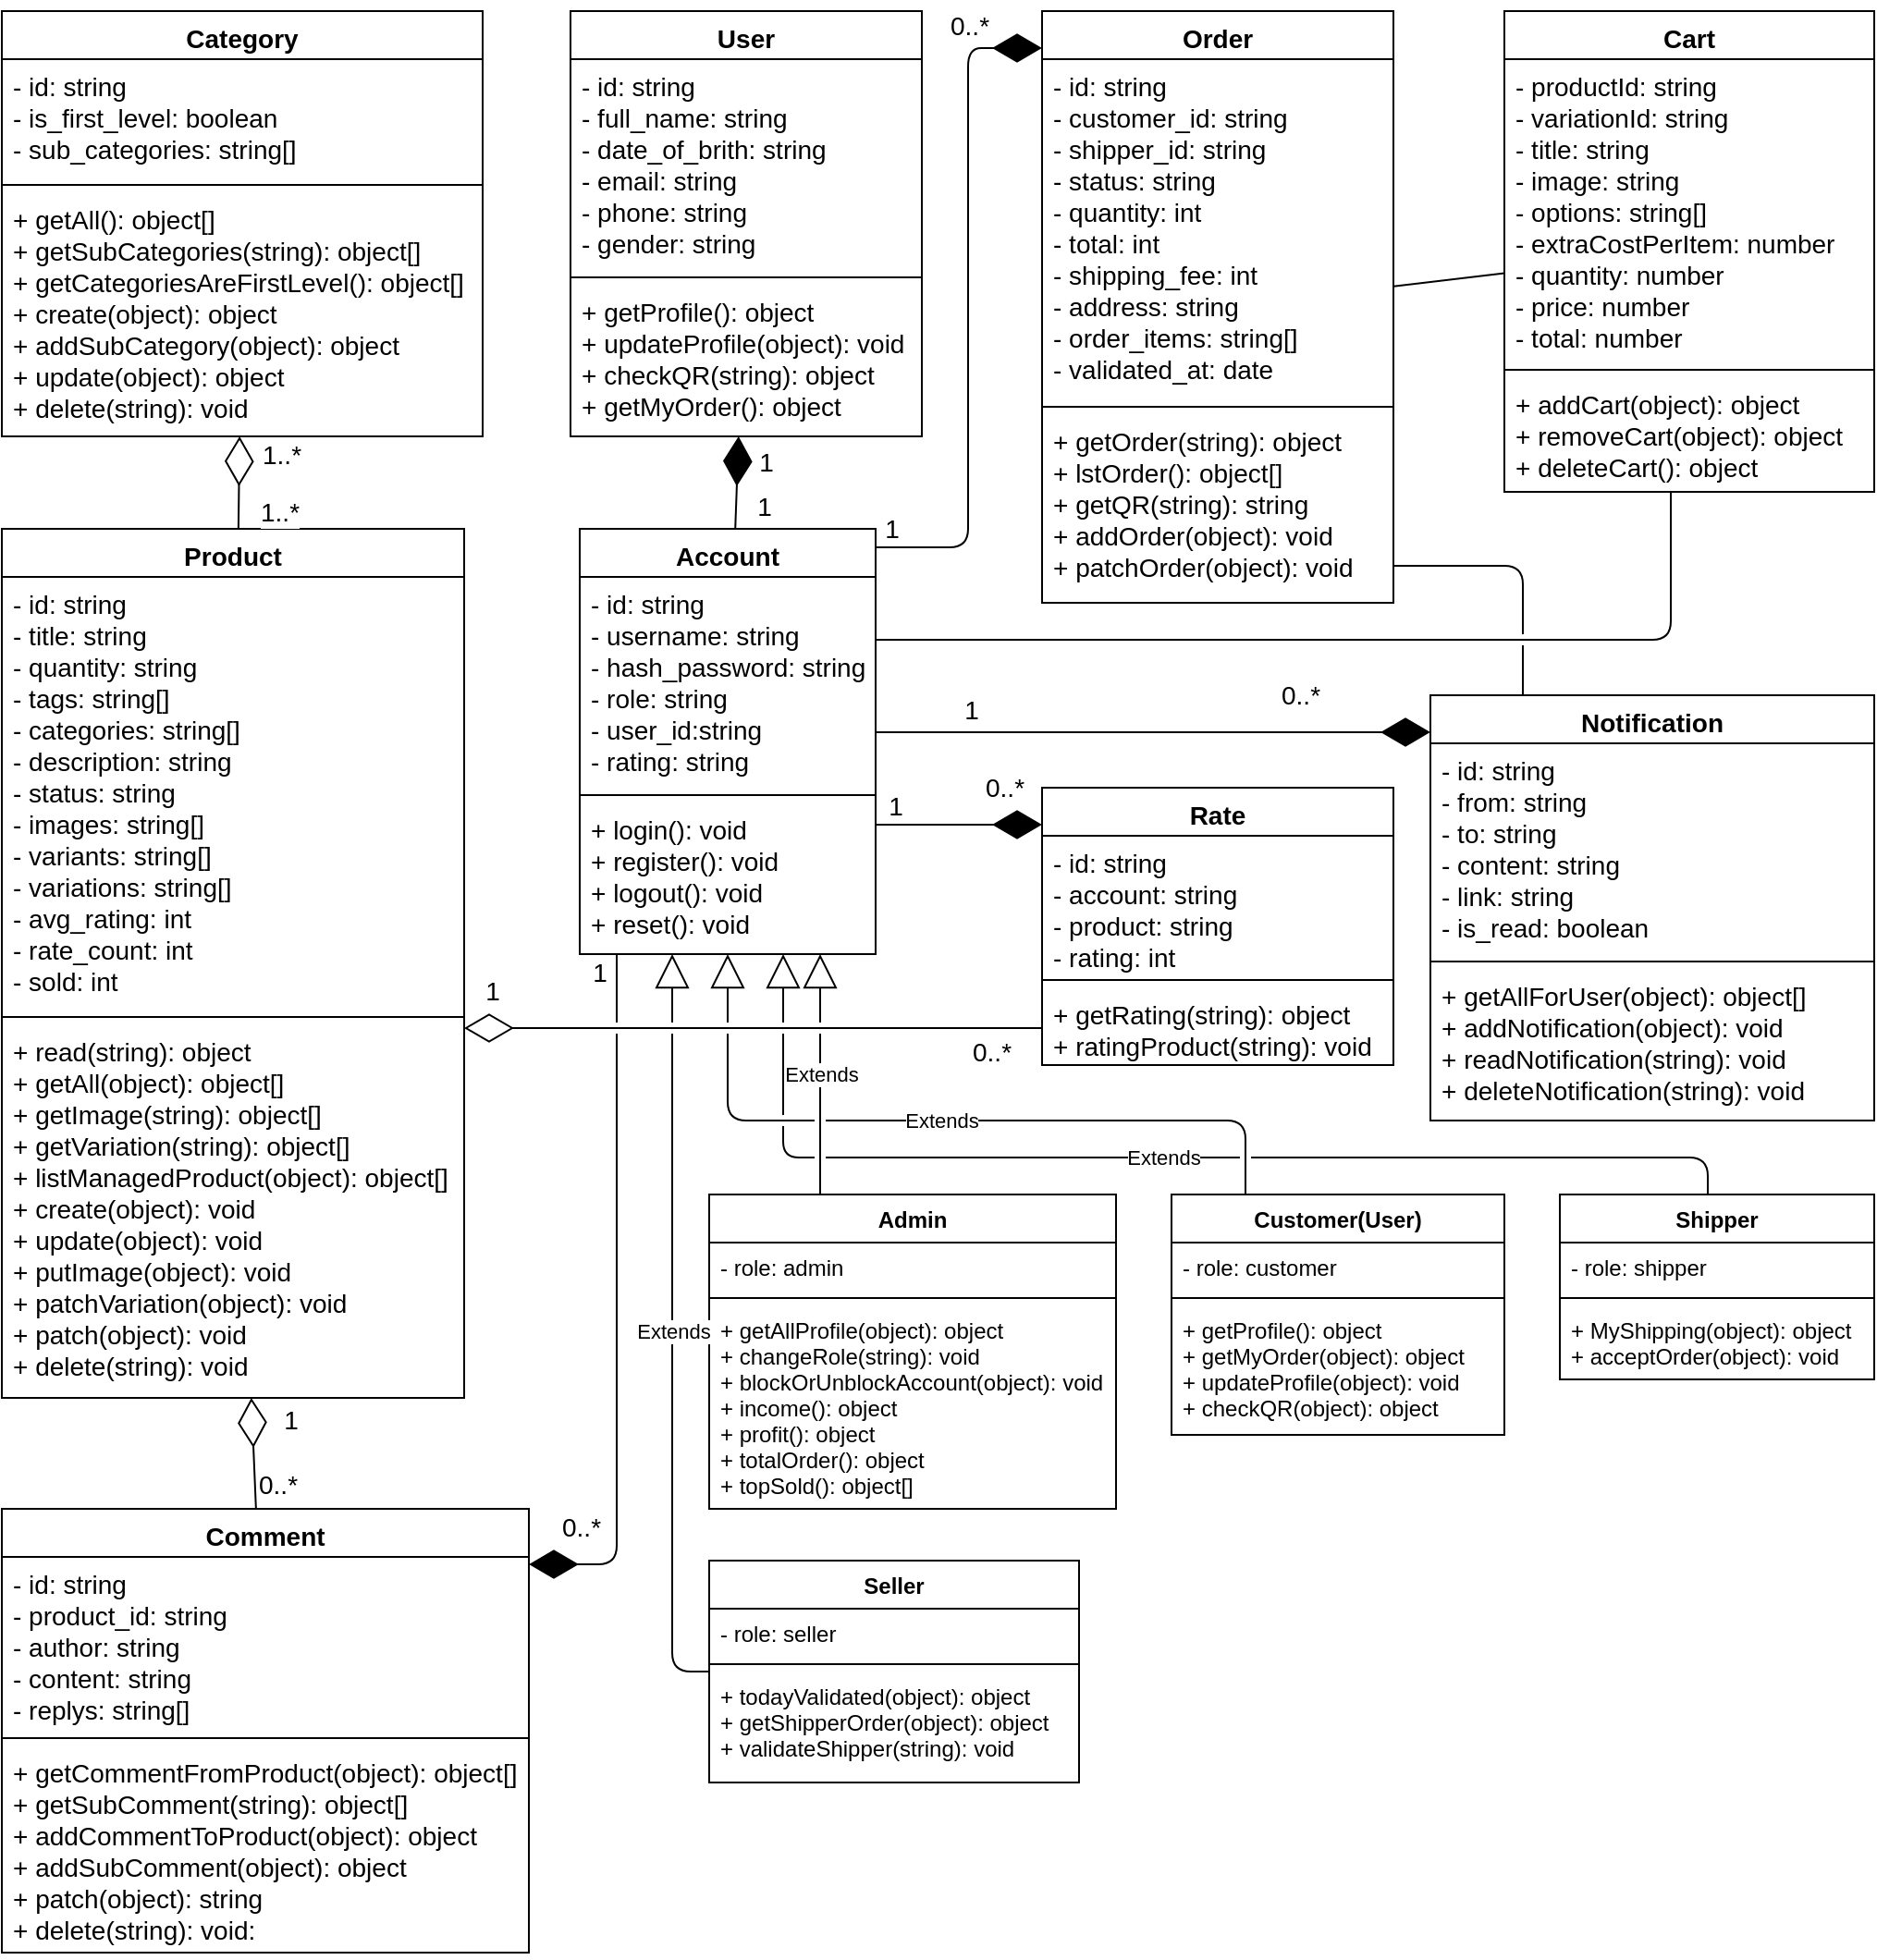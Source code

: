 <mxfile>
    <diagram id="KChLug5MMB1W8gs2aJQ6" name="Page-1">
        <mxGraphModel dx="2490" dy="2216" grid="0" gridSize="10" guides="1" tooltips="1" connect="1" arrows="1" fold="1" page="1" pageScale="1" pageWidth="850" pageHeight="1100" math="0" shadow="0">
            <root>
                <mxCell id="0"/>
                <mxCell id="1" parent="0"/>
                <mxCell id="28" style="edgeStyle=orthogonalEdgeStyle;html=1;fontSize=14;endArrow=none;endFill=0;jumpStyle=none;" parent="1" source="2" target="15" edge="1">
                    <mxGeometry relative="1" as="geometry">
                        <Array as="points">
                            <mxPoint x="503.5" y="-262"/>
                        </Array>
                    </mxGeometry>
                </mxCell>
                <mxCell id="2" value="Account" style="swimlane;fontStyle=1;align=center;verticalAlign=top;childLayout=stackLayout;horizontal=1;startSize=26;horizontalStack=0;resizeParent=1;resizeParentMax=0;resizeLast=0;collapsible=1;marginBottom=0;fontSize=14;" parent="1" vertex="1">
                    <mxGeometry x="-86.5" y="-322" width="160" height="230" as="geometry"/>
                </mxCell>
                <mxCell id="3" value="- id: string&#10;- username: string&#10;- hash_password: string&#10;- role: string&#10;- user_id:string&#10;- rating: string   " style="text;strokeColor=none;fillColor=none;align=left;verticalAlign=top;spacingLeft=4;spacingRight=4;overflow=hidden;rotatable=0;points=[[0,0.5],[1,0.5]];portConstraint=eastwest;fontSize=14;" parent="2" vertex="1">
                    <mxGeometry y="26" width="160" height="114" as="geometry"/>
                </mxCell>
                <mxCell id="4" value="" style="line;strokeWidth=1;fillColor=none;align=left;verticalAlign=middle;spacingTop=-1;spacingLeft=3;spacingRight=3;rotatable=0;labelPosition=right;points=[];portConstraint=eastwest;" parent="2" vertex="1">
                    <mxGeometry y="140" width="160" height="8" as="geometry"/>
                </mxCell>
                <mxCell id="5" value="+ login(): void&#10;+ register(): void&#10;+ logout(): void&#10;+ reset(): void" style="text;strokeColor=none;fillColor=none;align=left;verticalAlign=top;spacingLeft=4;spacingRight=4;overflow=hidden;rotatable=0;points=[[0,0.5],[1,0.5]];portConstraint=eastwest;fontSize=14;" parent="2" vertex="1">
                    <mxGeometry y="148" width="160" height="82" as="geometry"/>
                </mxCell>
                <mxCell id="10" value="User" style="swimlane;fontStyle=1;align=center;verticalAlign=top;childLayout=stackLayout;horizontal=1;startSize=26;horizontalStack=0;resizeParent=1;resizeParentMax=0;resizeLast=0;collapsible=1;marginBottom=0;fontSize=14;" parent="1" vertex="1">
                    <mxGeometry x="-91.5" y="-602" width="190" height="230" as="geometry"/>
                </mxCell>
                <mxCell id="11" value="- id: string&#10;- full_name: string&#10;- date_of_brith: string&#10;- email: string&#10;- phone: string&#10;- gender: string" style="text;strokeColor=none;fillColor=none;align=left;verticalAlign=top;spacingLeft=4;spacingRight=4;overflow=hidden;rotatable=0;points=[[0,0.5],[1,0.5]];portConstraint=eastwest;fontSize=14;" parent="10" vertex="1">
                    <mxGeometry y="26" width="190" height="114" as="geometry"/>
                </mxCell>
                <mxCell id="12" value="" style="line;strokeWidth=1;fillColor=none;align=left;verticalAlign=middle;spacingTop=-1;spacingLeft=3;spacingRight=3;rotatable=0;labelPosition=right;points=[];portConstraint=eastwest;fontSize=14;" parent="10" vertex="1">
                    <mxGeometry y="140" width="190" height="8" as="geometry"/>
                </mxCell>
                <mxCell id="13" value="+ getProfile(): object&#10;+ updateProfile(object): void&#10;+ checkQR(string): object&#10;+ getMyOrder(): object" style="text;strokeColor=none;fillColor=none;align=left;verticalAlign=top;spacingLeft=4;spacingRight=4;overflow=hidden;rotatable=0;points=[[0,0.5],[1,0.5]];portConstraint=eastwest;fontSize=14;" parent="10" vertex="1">
                    <mxGeometry y="148" width="190" height="82" as="geometry"/>
                </mxCell>
                <mxCell id="27" style="edgeStyle=none;html=1;fontSize=14;endArrow=none;endFill=0;" parent="1" source="15" target="19" edge="1">
                    <mxGeometry relative="1" as="geometry"/>
                </mxCell>
                <mxCell id="15" value="Cart" style="swimlane;fontStyle=1;align=center;verticalAlign=top;childLayout=stackLayout;horizontal=1;startSize=26;horizontalStack=0;resizeParent=1;resizeParentMax=0;resizeLast=0;collapsible=1;marginBottom=0;fontSize=14;" parent="1" vertex="1">
                    <mxGeometry x="413.5" y="-602" width="200" height="260" as="geometry"/>
                </mxCell>
                <mxCell id="16" value="- productId: string&#10;- variationId: string&#10;- title: string&#10;- image: string&#10;- options: string[]&#10;- extraCostPerItem: number&#10;- quantity: number&#10;- price: number&#10;- total: number" style="text;strokeColor=none;fillColor=none;align=left;verticalAlign=top;spacingLeft=4;spacingRight=4;overflow=hidden;rotatable=0;points=[[0,0.5],[1,0.5]];portConstraint=eastwest;fontSize=14;" parent="15" vertex="1">
                    <mxGeometry y="26" width="200" height="164" as="geometry"/>
                </mxCell>
                <mxCell id="17" value="" style="line;strokeWidth=1;fillColor=none;align=left;verticalAlign=middle;spacingTop=-1;spacingLeft=3;spacingRight=3;rotatable=0;labelPosition=right;points=[];portConstraint=eastwest;fontSize=14;" parent="15" vertex="1">
                    <mxGeometry y="190" width="200" height="8" as="geometry"/>
                </mxCell>
                <mxCell id="18" value="+ addCart(object): object&#10;+ removeCart(object): object&#10;+ deleteCart(): object" style="text;strokeColor=none;fillColor=none;align=left;verticalAlign=top;spacingLeft=4;spacingRight=4;overflow=hidden;rotatable=0;points=[[0,0.5],[1,0.5]];portConstraint=eastwest;fontSize=14;" parent="15" vertex="1">
                    <mxGeometry y="198" width="200" height="62" as="geometry"/>
                </mxCell>
                <mxCell id="80" style="edgeStyle=orthogonalEdgeStyle;html=1;fontSize=14;startArrow=none;startFill=0;endArrow=none;endFill=0;jumpStyle=gap;" parent="1" source="19" target="48" edge="1">
                    <mxGeometry relative="1" as="geometry">
                        <Array as="points">
                            <mxPoint x="423.5" y="-302"/>
                        </Array>
                    </mxGeometry>
                </mxCell>
                <mxCell id="19" value="Order" style="swimlane;fontStyle=1;align=center;verticalAlign=top;childLayout=stackLayout;horizontal=1;startSize=26;horizontalStack=0;resizeParent=1;resizeParentMax=0;resizeLast=0;collapsible=1;marginBottom=0;fontSize=14;" parent="1" vertex="1">
                    <mxGeometry x="163.5" y="-602" width="190" height="320" as="geometry"/>
                </mxCell>
                <mxCell id="20" value="- id: string&#10;- customer_id: string&#10;- shipper_id: string&#10;- status: string&#10;- quantity: int&#10;- total: int&#10;- shipping_fee: int&#10;- address: string&#10;- order_items: string[]&#10;- validated_at: date" style="text;strokeColor=none;fillColor=none;align=left;verticalAlign=top;spacingLeft=4;spacingRight=4;overflow=hidden;rotatable=0;points=[[0,0.5],[1,0.5]];portConstraint=eastwest;fontSize=14;" parent="19" vertex="1">
                    <mxGeometry y="26" width="190" height="184" as="geometry"/>
                </mxCell>
                <mxCell id="21" value="" style="line;strokeWidth=1;fillColor=none;align=left;verticalAlign=middle;spacingTop=-1;spacingLeft=3;spacingRight=3;rotatable=0;labelPosition=right;points=[];portConstraint=eastwest;fontSize=14;" parent="19" vertex="1">
                    <mxGeometry y="210" width="190" height="8" as="geometry"/>
                </mxCell>
                <mxCell id="22" value="+ getOrder(string): object&#10;+ lstOrder(): object[]&#10;+ getQR(string): string&#10;+ addOrder(object): void&#10;+ patchOrder(object): void" style="text;strokeColor=none;fillColor=none;align=left;verticalAlign=top;spacingLeft=4;spacingRight=4;overflow=hidden;rotatable=0;points=[[0,0.5],[1,0.5]];portConstraint=eastwest;fontSize=14;" parent="19" vertex="1">
                    <mxGeometry y="218" width="190" height="102" as="geometry"/>
                </mxCell>
                <mxCell id="26" value="" style="endArrow=diamondThin;endFill=1;endSize=24;html=1;fontSize=14;" parent="1" source="2" target="10" edge="1">
                    <mxGeometry width="160" relative="1" as="geometry">
                        <mxPoint x="123.5" y="-2" as="sourcePoint"/>
                        <mxPoint x="283.5" y="-2" as="targetPoint"/>
                    </mxGeometry>
                </mxCell>
                <mxCell id="75" value="1" style="edgeLabel;html=1;align=center;verticalAlign=middle;resizable=0;points=[];fontSize=14;" parent="26" vertex="1" connectable="0">
                    <mxGeometry x="0.447" y="-2" relative="1" as="geometry">
                        <mxPoint x="13" as="offset"/>
                    </mxGeometry>
                </mxCell>
                <mxCell id="76" value="1" style="edgeLabel;html=1;align=center;verticalAlign=middle;resizable=0;points=[];fontSize=14;" parent="26" vertex="1" connectable="0">
                    <mxGeometry x="-0.501" relative="1" as="geometry">
                        <mxPoint x="15" as="offset"/>
                    </mxGeometry>
                </mxCell>
                <mxCell id="30" value="" style="endArrow=diamondThin;endFill=1;endSize=24;html=1;fontSize=14;edgeStyle=orthogonalEdgeStyle;" parent="1" source="2" target="19" edge="1">
                    <mxGeometry width="160" relative="1" as="geometry">
                        <mxPoint x="133.5" y="-137" as="sourcePoint"/>
                        <mxPoint x="223.5" y="-137" as="targetPoint"/>
                        <Array as="points">
                            <mxPoint x="123.5" y="-312"/>
                            <mxPoint x="123.5" y="-582"/>
                        </Array>
                    </mxGeometry>
                </mxCell>
                <mxCell id="73" value="0..*" style="edgeLabel;html=1;align=center;verticalAlign=middle;resizable=0;points=[];fontSize=14;" parent="30" vertex="1" connectable="0">
                    <mxGeometry x="0.682" y="-1" relative="1" as="geometry">
                        <mxPoint x="-1" y="-29" as="offset"/>
                    </mxGeometry>
                </mxCell>
                <mxCell id="74" value="1" style="edgeLabel;html=1;align=center;verticalAlign=middle;resizable=0;points=[];fontSize=14;" parent="30" vertex="1" connectable="0">
                    <mxGeometry x="-0.73" relative="1" as="geometry">
                        <mxPoint x="-40" y="-10" as="offset"/>
                    </mxGeometry>
                </mxCell>
                <mxCell id="32" value="Product" style="swimlane;fontStyle=1;align=center;verticalAlign=top;childLayout=stackLayout;horizontal=1;startSize=26;horizontalStack=0;resizeParent=1;resizeParentMax=0;resizeLast=0;collapsible=1;marginBottom=0;fontSize=14;" parent="1" vertex="1">
                    <mxGeometry x="-399" y="-322" width="250" height="470" as="geometry"/>
                </mxCell>
                <mxCell id="33" value="- id: string&#10;- title: string&#10;- quantity: string&#10;- tags: string[]&#10;- categories: string[]&#10;- description: string&#10;- status: string&#10;- images: string[]&#10;- variants: string[]&#10;- variations: string[]&#10;- avg_rating: int&#10;- rate_count: int&#10;- sold: int" style="text;strokeColor=none;fillColor=none;align=left;verticalAlign=top;spacingLeft=4;spacingRight=4;overflow=hidden;rotatable=0;points=[[0,0.5],[1,0.5]];portConstraint=eastwest;fontSize=14;" parent="32" vertex="1">
                    <mxGeometry y="26" width="250" height="234" as="geometry"/>
                </mxCell>
                <mxCell id="34" value="" style="line;strokeWidth=1;fillColor=none;align=left;verticalAlign=middle;spacingTop=-1;spacingLeft=3;spacingRight=3;rotatable=0;labelPosition=right;points=[];portConstraint=eastwest;fontSize=14;" parent="32" vertex="1">
                    <mxGeometry y="260" width="250" height="8" as="geometry"/>
                </mxCell>
                <mxCell id="35" value="+ read(string): object&#10;+ getAll(object): object[]&#10;+ getImage(string): object[]&#10;+ getVariation(string): object[]&#10;+ listManagedProduct(object): object[]&#10;+ create(object): void&#10;+ update(object): void&#10;+ putImage(object): void&#10;+ patchVariation(object): void&#10;+ patch(object): void&#10;+ delete(string): void" style="text;strokeColor=none;fillColor=none;align=left;verticalAlign=top;spacingLeft=4;spacingRight=4;overflow=hidden;rotatable=0;points=[[0,0.5],[1,0.5]];portConstraint=eastwest;fontSize=14;" parent="32" vertex="1">
                    <mxGeometry y="268" width="250" height="202" as="geometry"/>
                </mxCell>
                <mxCell id="37" value="Category" style="swimlane;fontStyle=1;align=center;verticalAlign=top;childLayout=stackLayout;horizontal=1;startSize=26;horizontalStack=0;resizeParent=1;resizeParentMax=0;resizeLast=0;collapsible=1;marginBottom=0;fontSize=14;" parent="1" vertex="1">
                    <mxGeometry x="-399" y="-602" width="260" height="230" as="geometry"/>
                </mxCell>
                <mxCell id="38" value="- id: string&#10;- is_first_level: boolean&#10;- sub_categories: string[]" style="text;strokeColor=none;fillColor=none;align=left;verticalAlign=top;spacingLeft=4;spacingRight=4;overflow=hidden;rotatable=0;points=[[0,0.5],[1,0.5]];portConstraint=eastwest;fontSize=14;" parent="37" vertex="1">
                    <mxGeometry y="26" width="260" height="64" as="geometry"/>
                </mxCell>
                <mxCell id="39" value="" style="line;strokeWidth=1;fillColor=none;align=left;verticalAlign=middle;spacingTop=-1;spacingLeft=3;spacingRight=3;rotatable=0;labelPosition=right;points=[];portConstraint=eastwest;fontSize=14;" parent="37" vertex="1">
                    <mxGeometry y="90" width="260" height="8" as="geometry"/>
                </mxCell>
                <mxCell id="40" value="+ getAll(): object[]&#10;+ getSubCategories(string): object[]&#10;+ getCategoriesAreFirstLevel(): object[]&#10;+ create(object): object&#10;+ addSubCategory(object): object&#10;+ update(object): object&#10;+ delete(string): void" style="text;strokeColor=none;fillColor=none;align=left;verticalAlign=top;spacingLeft=4;spacingRight=4;overflow=hidden;rotatable=0;points=[[0,0.5],[1,0.5]];portConstraint=eastwest;fontSize=14;" parent="37" vertex="1">
                    <mxGeometry y="98" width="260" height="132" as="geometry"/>
                </mxCell>
                <mxCell id="42" value="" style="endArrow=diamondThin;endFill=0;endSize=24;html=1;fontSize=14;" parent="1" source="32" target="37" edge="1">
                    <mxGeometry width="160" relative="1" as="geometry">
                        <mxPoint x="-266.5" y="228" as="sourcePoint"/>
                        <mxPoint x="-106.5" y="228" as="targetPoint"/>
                    </mxGeometry>
                </mxCell>
                <mxCell id="77" value="1..*" style="edgeLabel;html=1;align=center;verticalAlign=middle;resizable=0;points=[];fontSize=14;" parent="42" vertex="1" connectable="0">
                    <mxGeometry x="0.59" y="-1" relative="1" as="geometry">
                        <mxPoint x="21" as="offset"/>
                    </mxGeometry>
                </mxCell>
                <mxCell id="78" value="1..*" style="edgeLabel;html=1;align=center;verticalAlign=middle;resizable=0;points=[];fontSize=14;" parent="42" vertex="1" connectable="0">
                    <mxGeometry x="-0.429" y="-1" relative="1" as="geometry">
                        <mxPoint x="21" y="5" as="offset"/>
                    </mxGeometry>
                </mxCell>
                <mxCell id="43" value="Rate" style="swimlane;fontStyle=1;align=center;verticalAlign=top;childLayout=stackLayout;horizontal=1;startSize=26;horizontalStack=0;resizeParent=1;resizeParentMax=0;resizeLast=0;collapsible=1;marginBottom=0;fontSize=14;" parent="1" vertex="1">
                    <mxGeometry x="163.5" y="-182" width="190" height="150" as="geometry"/>
                </mxCell>
                <mxCell id="44" value="- id: string&#10;- account: string&#10;- product: string&#10;- rating: int" style="text;strokeColor=none;fillColor=none;align=left;verticalAlign=top;spacingLeft=4;spacingRight=4;overflow=hidden;rotatable=0;points=[[0,0.5],[1,0.5]];portConstraint=eastwest;fontSize=14;" parent="43" vertex="1">
                    <mxGeometry y="26" width="190" height="74" as="geometry"/>
                </mxCell>
                <mxCell id="45" value="" style="line;strokeWidth=1;fillColor=none;align=left;verticalAlign=middle;spacingTop=-1;spacingLeft=3;spacingRight=3;rotatable=0;labelPosition=right;points=[];portConstraint=eastwest;fontSize=14;" parent="43" vertex="1">
                    <mxGeometry y="100" width="190" height="8" as="geometry"/>
                </mxCell>
                <mxCell id="46" value="+ getRating(string): object&#10;+ ratingProduct(string): void" style="text;strokeColor=none;fillColor=none;align=left;verticalAlign=top;spacingLeft=4;spacingRight=4;overflow=hidden;rotatable=0;points=[[0,0.5],[1,0.5]];portConstraint=eastwest;fontSize=14;" parent="43" vertex="1">
                    <mxGeometry y="108" width="190" height="42" as="geometry"/>
                </mxCell>
                <mxCell id="48" value="Notification" style="swimlane;fontStyle=1;align=center;verticalAlign=top;childLayout=stackLayout;horizontal=1;startSize=26;horizontalStack=0;resizeParent=1;resizeParentMax=0;resizeLast=0;collapsible=1;marginBottom=0;fontSize=14;" parent="1" vertex="1">
                    <mxGeometry x="373.5" y="-232" width="240" height="230" as="geometry"/>
                </mxCell>
                <mxCell id="49" value="- id: string&#10;- from: string&#10;- to: string&#10;- content: string&#10;- link: string&#10;- is_read: boolean" style="text;strokeColor=none;fillColor=none;align=left;verticalAlign=top;spacingLeft=4;spacingRight=4;overflow=hidden;rotatable=0;points=[[0,0.5],[1,0.5]];portConstraint=eastwest;fontSize=14;" parent="48" vertex="1">
                    <mxGeometry y="26" width="240" height="114" as="geometry"/>
                </mxCell>
                <mxCell id="50" value="" style="line;strokeWidth=1;fillColor=none;align=left;verticalAlign=middle;spacingTop=-1;spacingLeft=3;spacingRight=3;rotatable=0;labelPosition=right;points=[];portConstraint=eastwest;fontSize=14;" parent="48" vertex="1">
                    <mxGeometry y="140" width="240" height="8" as="geometry"/>
                </mxCell>
                <mxCell id="51" value="+ getAllForUser(object): object[]&#10;+ addNotification(object): void&#10;+ readNotification(string): void&#10;+ deleteNotification(string): void" style="text;strokeColor=none;fillColor=none;align=left;verticalAlign=top;spacingLeft=4;spacingRight=4;overflow=hidden;rotatable=0;points=[[0,0.5],[1,0.5]];portConstraint=eastwest;fontSize=14;" parent="48" vertex="1">
                    <mxGeometry y="148" width="240" height="82" as="geometry"/>
                </mxCell>
                <mxCell id="53" value="" style="endArrow=diamondThin;endFill=1;endSize=24;html=1;fontSize=14;edgeStyle=orthogonalEdgeStyle;" parent="1" source="2" target="43" edge="1">
                    <mxGeometry width="160" relative="1" as="geometry">
                        <mxPoint x="-251.5" y="-332" as="sourcePoint"/>
                        <mxPoint x="-251.5" y="-282" as="targetPoint"/>
                        <Array as="points">
                            <mxPoint x="133.5" y="-162"/>
                            <mxPoint x="133.5" y="-162"/>
                        </Array>
                    </mxGeometry>
                </mxCell>
                <mxCell id="69" value="0..*" style="edgeLabel;html=1;align=center;verticalAlign=middle;resizable=0;points=[];fontSize=14;" parent="53" vertex="1" connectable="0">
                    <mxGeometry x="0.635" y="1" relative="1" as="geometry">
                        <mxPoint x="-4" y="-19" as="offset"/>
                    </mxGeometry>
                </mxCell>
                <mxCell id="70" value="1" style="edgeLabel;html=1;align=center;verticalAlign=middle;resizable=0;points=[];fontSize=14;" parent="53" vertex="1" connectable="0">
                    <mxGeometry x="-0.612" relative="1" as="geometry">
                        <mxPoint x="-7" y="-10" as="offset"/>
                    </mxGeometry>
                </mxCell>
                <mxCell id="54" value="" style="endArrow=diamondThin;endFill=0;endSize=24;html=1;fontSize=14;edgeStyle=orthogonalEdgeStyle;" parent="1" source="43" target="32" edge="1">
                    <mxGeometry width="160" relative="1" as="geometry">
                        <mxPoint x="-251.5" y="188" as="sourcePoint"/>
                        <mxPoint x="-251.5" y="238" as="targetPoint"/>
                        <Array as="points">
                            <mxPoint x="13.5" y="-52"/>
                            <mxPoint x="13.5" y="-52"/>
                        </Array>
                    </mxGeometry>
                </mxCell>
                <mxCell id="67" value="1" style="edgeLabel;html=1;align=center;verticalAlign=middle;resizable=0;points=[];fontSize=14;" parent="54" vertex="1" connectable="0">
                    <mxGeometry x="0.622" relative="1" as="geometry">
                        <mxPoint x="-44" y="-20" as="offset"/>
                    </mxGeometry>
                </mxCell>
                <mxCell id="68" value="0..*" style="edgeLabel;html=1;align=center;verticalAlign=middle;resizable=0;points=[];fontSize=14;" parent="54" vertex="1" connectable="0">
                    <mxGeometry x="-0.528" y="1" relative="1" as="geometry">
                        <mxPoint x="46" y="12" as="offset"/>
                    </mxGeometry>
                </mxCell>
                <mxCell id="63" value="" style="endArrow=diamondThin;endFill=1;endSize=24;html=1;fontSize=14;edgeStyle=orthogonalEdgeStyle;" parent="1" source="2" target="48" edge="1">
                    <mxGeometry width="160" relative="1" as="geometry">
                        <mxPoint x="17.875" y="-82" as="sourcePoint"/>
                        <mxPoint x="29.125" y="8" as="targetPoint"/>
                        <Array as="points">
                            <mxPoint x="223.5" y="-212"/>
                            <mxPoint x="223.5" y="-212"/>
                        </Array>
                    </mxGeometry>
                </mxCell>
                <mxCell id="71" value="0..*" style="edgeLabel;html=1;align=center;verticalAlign=middle;resizable=0;points=[];fontSize=14;" parent="63" vertex="1" connectable="0">
                    <mxGeometry x="0.51" y="-2" relative="1" as="geometry">
                        <mxPoint x="3" y="-22" as="offset"/>
                    </mxGeometry>
                </mxCell>
                <mxCell id="72" value="1" style="edgeLabel;html=1;align=center;verticalAlign=middle;resizable=0;points=[];fontSize=14;" parent="63" vertex="1" connectable="0">
                    <mxGeometry x="-0.634" relative="1" as="geometry">
                        <mxPoint x="-4" y="-12" as="offset"/>
                    </mxGeometry>
                </mxCell>
                <mxCell id="81" value="Comment" style="swimlane;fontStyle=1;align=center;verticalAlign=top;childLayout=stackLayout;horizontal=1;startSize=26;horizontalStack=0;resizeParent=1;resizeParentMax=0;resizeLast=0;collapsible=1;marginBottom=0;fontSize=14;" parent="1" vertex="1">
                    <mxGeometry x="-399" y="208" width="285" height="240" as="geometry"/>
                </mxCell>
                <mxCell id="82" value="- id: string&#10;- product_id: string&#10;- author: string&#10;- content: string&#10;- replys: string[]" style="text;strokeColor=none;fillColor=none;align=left;verticalAlign=top;spacingLeft=4;spacingRight=4;overflow=hidden;rotatable=0;points=[[0,0.5],[1,0.5]];portConstraint=eastwest;fontSize=14;" parent="81" vertex="1">
                    <mxGeometry y="26" width="285" height="94" as="geometry"/>
                </mxCell>
                <mxCell id="83" value="" style="line;strokeWidth=1;fillColor=none;align=left;verticalAlign=middle;spacingTop=-1;spacingLeft=3;spacingRight=3;rotatable=0;labelPosition=right;points=[];portConstraint=eastwest;fontSize=14;" parent="81" vertex="1">
                    <mxGeometry y="120" width="285" height="8" as="geometry"/>
                </mxCell>
                <mxCell id="84" value="+ getCommentFromProduct(object): object[]&#10;+ getSubComment(string): object[]&#10;+ addCommentToProduct(object): object&#10;+ addSubComment(object): object&#10;+ patch(object): string&#10;+ delete(string): void:" style="text;strokeColor=none;fillColor=none;align=left;verticalAlign=top;spacingLeft=4;spacingRight=4;overflow=hidden;rotatable=0;points=[[0,0.5],[1,0.5]];portConstraint=eastwest;fontSize=14;" parent="81" vertex="1">
                    <mxGeometry y="128" width="285" height="112" as="geometry"/>
                </mxCell>
                <mxCell id="85" value="" style="endArrow=diamondThin;endFill=0;endSize=24;html=1;fontSize=14;" parent="1" source="81" target="32" edge="1">
                    <mxGeometry width="160" relative="1" as="geometry">
                        <mxPoint x="-66.5" y="28.714" as="sourcePoint"/>
                        <mxPoint x="-126.5" y="-5.571" as="targetPoint"/>
                    </mxGeometry>
                </mxCell>
                <mxCell id="86" value="1" style="edgeLabel;html=1;align=center;verticalAlign=middle;resizable=0;points=[];fontSize=14;" parent="85" vertex="1" connectable="0">
                    <mxGeometry x="0.622" relative="1" as="geometry">
                        <mxPoint x="20" as="offset"/>
                    </mxGeometry>
                </mxCell>
                <mxCell id="87" value="0..*" style="edgeLabel;html=1;align=center;verticalAlign=middle;resizable=0;points=[];fontSize=14;" parent="85" vertex="1" connectable="0">
                    <mxGeometry x="-0.528" y="1" relative="1" as="geometry">
                        <mxPoint x="13" y="1" as="offset"/>
                    </mxGeometry>
                </mxCell>
                <mxCell id="88" value="" style="endArrow=diamondThin;endFill=1;endSize=24;html=1;fontSize=14;edgeStyle=orthogonalEdgeStyle;jumpStyle=gap;" parent="1" source="2" target="81" edge="1">
                    <mxGeometry width="160" relative="1" as="geometry">
                        <mxPoint x="13.768" y="-82" as="sourcePoint"/>
                        <mxPoint x="21.804" y="8" as="targetPoint"/>
                        <Array as="points">
                            <mxPoint x="-66.5" y="238"/>
                        </Array>
                    </mxGeometry>
                </mxCell>
                <mxCell id="89" value="0..*" style="edgeLabel;html=1;align=center;verticalAlign=middle;resizable=0;points=[];fontSize=14;" parent="88" vertex="1" connectable="0">
                    <mxGeometry x="0.635" y="1" relative="1" as="geometry">
                        <mxPoint x="-21" y="1" as="offset"/>
                    </mxGeometry>
                </mxCell>
                <mxCell id="90" value="1" style="edgeLabel;html=1;align=center;verticalAlign=middle;resizable=0;points=[];fontSize=14;" parent="88" vertex="1" connectable="0">
                    <mxGeometry x="-0.612" relative="1" as="geometry">
                        <mxPoint x="-10" y="-63" as="offset"/>
                    </mxGeometry>
                </mxCell>
                <mxCell id="91" value="Admin" style="swimlane;fontStyle=1;align=center;verticalAlign=top;childLayout=stackLayout;horizontal=1;startSize=26;horizontalStack=0;resizeParent=1;resizeParentMax=0;resizeLast=0;collapsible=1;marginBottom=0;" parent="1" vertex="1">
                    <mxGeometry x="-16.5" y="38" width="220" height="170" as="geometry"/>
                </mxCell>
                <mxCell id="92" value="- role: admin" style="text;strokeColor=none;fillColor=none;align=left;verticalAlign=top;spacingLeft=4;spacingRight=4;overflow=hidden;rotatable=0;points=[[0,0.5],[1,0.5]];portConstraint=eastwest;" parent="91" vertex="1">
                    <mxGeometry y="26" width="220" height="26" as="geometry"/>
                </mxCell>
                <mxCell id="93" value="" style="line;strokeWidth=1;fillColor=none;align=left;verticalAlign=middle;spacingTop=-1;spacingLeft=3;spacingRight=3;rotatable=0;labelPosition=right;points=[];portConstraint=eastwest;" parent="91" vertex="1">
                    <mxGeometry y="52" width="220" height="8" as="geometry"/>
                </mxCell>
                <mxCell id="94" value="+ getAllProfile(object): object&#10;+ changeRole(string): void&#10;+ blockOrUnblockAccount(object): void&#10;+ income(): object&#10;+ profit(): object&#10;+ totalOrder(): object&#10;+ topSold(): object[]" style="text;strokeColor=none;fillColor=none;align=left;verticalAlign=top;spacingLeft=4;spacingRight=4;overflow=hidden;rotatable=0;points=[[0,0.5],[1,0.5]];portConstraint=eastwest;" parent="91" vertex="1">
                    <mxGeometry y="60" width="220" height="110" as="geometry"/>
                </mxCell>
                <mxCell id="95" value="Extends" style="endArrow=block;endSize=16;endFill=0;html=1;jumpStyle=gap;edgeStyle=orthogonalEdgeStyle;" parent="1" source="91" target="2" edge="1">
                    <mxGeometry width="160" relative="1" as="geometry">
                        <mxPoint x="-26.5" y="208" as="sourcePoint"/>
                        <mxPoint x="133.5" y="208" as="targetPoint"/>
                        <Array as="points">
                            <mxPoint x="43.5" y="-22"/>
                            <mxPoint x="43.5" y="-22"/>
                        </Array>
                    </mxGeometry>
                </mxCell>
                <mxCell id="96" value="Customer(User)" style="swimlane;fontStyle=1;align=center;verticalAlign=top;childLayout=stackLayout;horizontal=1;startSize=26;horizontalStack=0;resizeParent=1;resizeParentMax=0;resizeLast=0;collapsible=1;marginBottom=0;" parent="1" vertex="1">
                    <mxGeometry x="233.5" y="38" width="180" height="130" as="geometry"/>
                </mxCell>
                <mxCell id="97" value="- role: customer" style="text;strokeColor=none;fillColor=none;align=left;verticalAlign=top;spacingLeft=4;spacingRight=4;overflow=hidden;rotatable=0;points=[[0,0.5],[1,0.5]];portConstraint=eastwest;" parent="96" vertex="1">
                    <mxGeometry y="26" width="180" height="26" as="geometry"/>
                </mxCell>
                <mxCell id="98" value="" style="line;strokeWidth=1;fillColor=none;align=left;verticalAlign=middle;spacingTop=-1;spacingLeft=3;spacingRight=3;rotatable=0;labelPosition=right;points=[];portConstraint=eastwest;" parent="96" vertex="1">
                    <mxGeometry y="52" width="180" height="8" as="geometry"/>
                </mxCell>
                <mxCell id="99" value="+ getProfile(): object&#10;+ getMyOrder(object): object&#10;+ updateProfile(object): void&#10;+ checkQR(object): object" style="text;strokeColor=none;fillColor=none;align=left;verticalAlign=top;spacingLeft=4;spacingRight=4;overflow=hidden;rotatable=0;points=[[0,0.5],[1,0.5]];portConstraint=eastwest;" parent="96" vertex="1">
                    <mxGeometry y="60" width="180" height="70" as="geometry"/>
                </mxCell>
                <mxCell id="100" value="Extends" style="endArrow=block;endSize=16;endFill=0;html=1;jumpStyle=gap;edgeStyle=orthogonalEdgeStyle;" parent="1" source="96" target="2" edge="1">
                    <mxGeometry width="160" relative="1" as="geometry">
                        <mxPoint x="3.5" y="278" as="sourcePoint"/>
                        <mxPoint x="3.5" y="-82" as="targetPoint"/>
                        <Array as="points">
                            <mxPoint x="273.5" y="-2"/>
                            <mxPoint x="-6.5" y="-2"/>
                        </Array>
                    </mxGeometry>
                </mxCell>
                <mxCell id="101" value="Shipper" style="swimlane;fontStyle=1;align=center;verticalAlign=top;childLayout=stackLayout;horizontal=1;startSize=26;horizontalStack=0;resizeParent=1;resizeParentMax=0;resizeLast=0;collapsible=1;marginBottom=0;" parent="1" vertex="1">
                    <mxGeometry x="443.5" y="38" width="170" height="100" as="geometry"/>
                </mxCell>
                <mxCell id="102" value="- role: shipper" style="text;strokeColor=none;fillColor=none;align=left;verticalAlign=top;spacingLeft=4;spacingRight=4;overflow=hidden;rotatable=0;points=[[0,0.5],[1,0.5]];portConstraint=eastwest;" parent="101" vertex="1">
                    <mxGeometry y="26" width="170" height="26" as="geometry"/>
                </mxCell>
                <mxCell id="103" value="" style="line;strokeWidth=1;fillColor=none;align=left;verticalAlign=middle;spacingTop=-1;spacingLeft=3;spacingRight=3;rotatable=0;labelPosition=right;points=[];portConstraint=eastwest;" parent="101" vertex="1">
                    <mxGeometry y="52" width="170" height="8" as="geometry"/>
                </mxCell>
                <mxCell id="104" value="+ MyShipping(object): object&#10;+ acceptOrder(object): void" style="text;strokeColor=none;fillColor=none;align=left;verticalAlign=top;spacingLeft=4;spacingRight=4;overflow=hidden;rotatable=0;points=[[0,0.5],[1,0.5]];portConstraint=eastwest;" parent="101" vertex="1">
                    <mxGeometry y="60" width="170" height="40" as="geometry"/>
                </mxCell>
                <mxCell id="105" value="Extends" style="endArrow=block;endSize=16;endFill=0;html=1;jumpStyle=gap;edgeStyle=orthogonalEdgeStyle;" parent="1" source="101" target="2" edge="1">
                    <mxGeometry width="160" relative="1" as="geometry">
                        <mxPoint x="253.5" y="278" as="sourcePoint"/>
                        <mxPoint x="3.5" y="-82" as="targetPoint"/>
                        <Array as="points">
                            <mxPoint x="523.5" y="18"/>
                            <mxPoint x="23.5" y="18"/>
                        </Array>
                    </mxGeometry>
                </mxCell>
                <mxCell id="106" value="Seller" style="swimlane;fontStyle=1;align=center;verticalAlign=top;childLayout=stackLayout;horizontal=1;startSize=26;horizontalStack=0;resizeParent=1;resizeParentMax=0;resizeLast=0;collapsible=1;marginBottom=0;" parent="1" vertex="1">
                    <mxGeometry x="-16.5" y="236" width="200" height="120" as="geometry"/>
                </mxCell>
                <mxCell id="107" value="- role: seller" style="text;strokeColor=none;fillColor=none;align=left;verticalAlign=top;spacingLeft=4;spacingRight=4;overflow=hidden;rotatable=0;points=[[0,0.5],[1,0.5]];portConstraint=eastwest;" parent="106" vertex="1">
                    <mxGeometry y="26" width="200" height="26" as="geometry"/>
                </mxCell>
                <mxCell id="108" value="" style="line;strokeWidth=1;fillColor=none;align=left;verticalAlign=middle;spacingTop=-1;spacingLeft=3;spacingRight=3;rotatable=0;labelPosition=right;points=[];portConstraint=eastwest;" parent="106" vertex="1">
                    <mxGeometry y="52" width="200" height="8" as="geometry"/>
                </mxCell>
                <mxCell id="109" value="+ todayValidated(object): object&#10;+ getShipperOrder(object): object&#10;+ validateShipper(string): void" style="text;strokeColor=none;fillColor=none;align=left;verticalAlign=top;spacingLeft=4;spacingRight=4;overflow=hidden;rotatable=0;points=[[0,0.5],[1,0.5]];portConstraint=eastwest;" parent="106" vertex="1">
                    <mxGeometry y="60" width="200" height="60" as="geometry"/>
                </mxCell>
                <mxCell id="110" value="Extends" style="endArrow=block;endSize=16;endFill=0;html=1;jumpStyle=gap;edgeStyle=orthogonalEdgeStyle;" parent="1" source="106" target="2" edge="1">
                    <mxGeometry width="160" relative="1" as="geometry">
                        <mxPoint x="53.5" y="48" as="sourcePoint"/>
                        <mxPoint x="53.5" y="-82" as="targetPoint"/>
                        <Array as="points">
                            <mxPoint x="-36.5" y="296"/>
                        </Array>
                    </mxGeometry>
                </mxCell>
            </root>
        </mxGraphModel>
    </diagram>
</mxfile>